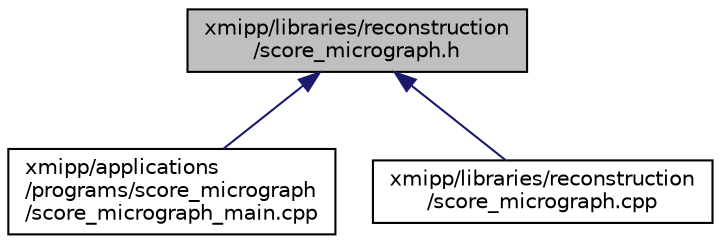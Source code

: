 digraph "xmipp/libraries/reconstruction/score_micrograph.h"
{
  edge [fontname="Helvetica",fontsize="10",labelfontname="Helvetica",labelfontsize="10"];
  node [fontname="Helvetica",fontsize="10",shape=record];
  Node93 [label="xmipp/libraries/reconstruction\l/score_micrograph.h",height=0.2,width=0.4,color="black", fillcolor="grey75", style="filled", fontcolor="black"];
  Node93 -> Node94 [dir="back",color="midnightblue",fontsize="10",style="solid",fontname="Helvetica"];
  Node94 [label="xmipp/applications\l/programs/score_micrograph\l/score_micrograph_main.cpp",height=0.2,width=0.4,color="black", fillcolor="white", style="filled",URL="$score__micrograph__main_8cpp.html"];
  Node93 -> Node95 [dir="back",color="midnightblue",fontsize="10",style="solid",fontname="Helvetica"];
  Node95 [label="xmipp/libraries/reconstruction\l/score_micrograph.cpp",height=0.2,width=0.4,color="black", fillcolor="white", style="filled",URL="$score__micrograph_8cpp.html"];
}
